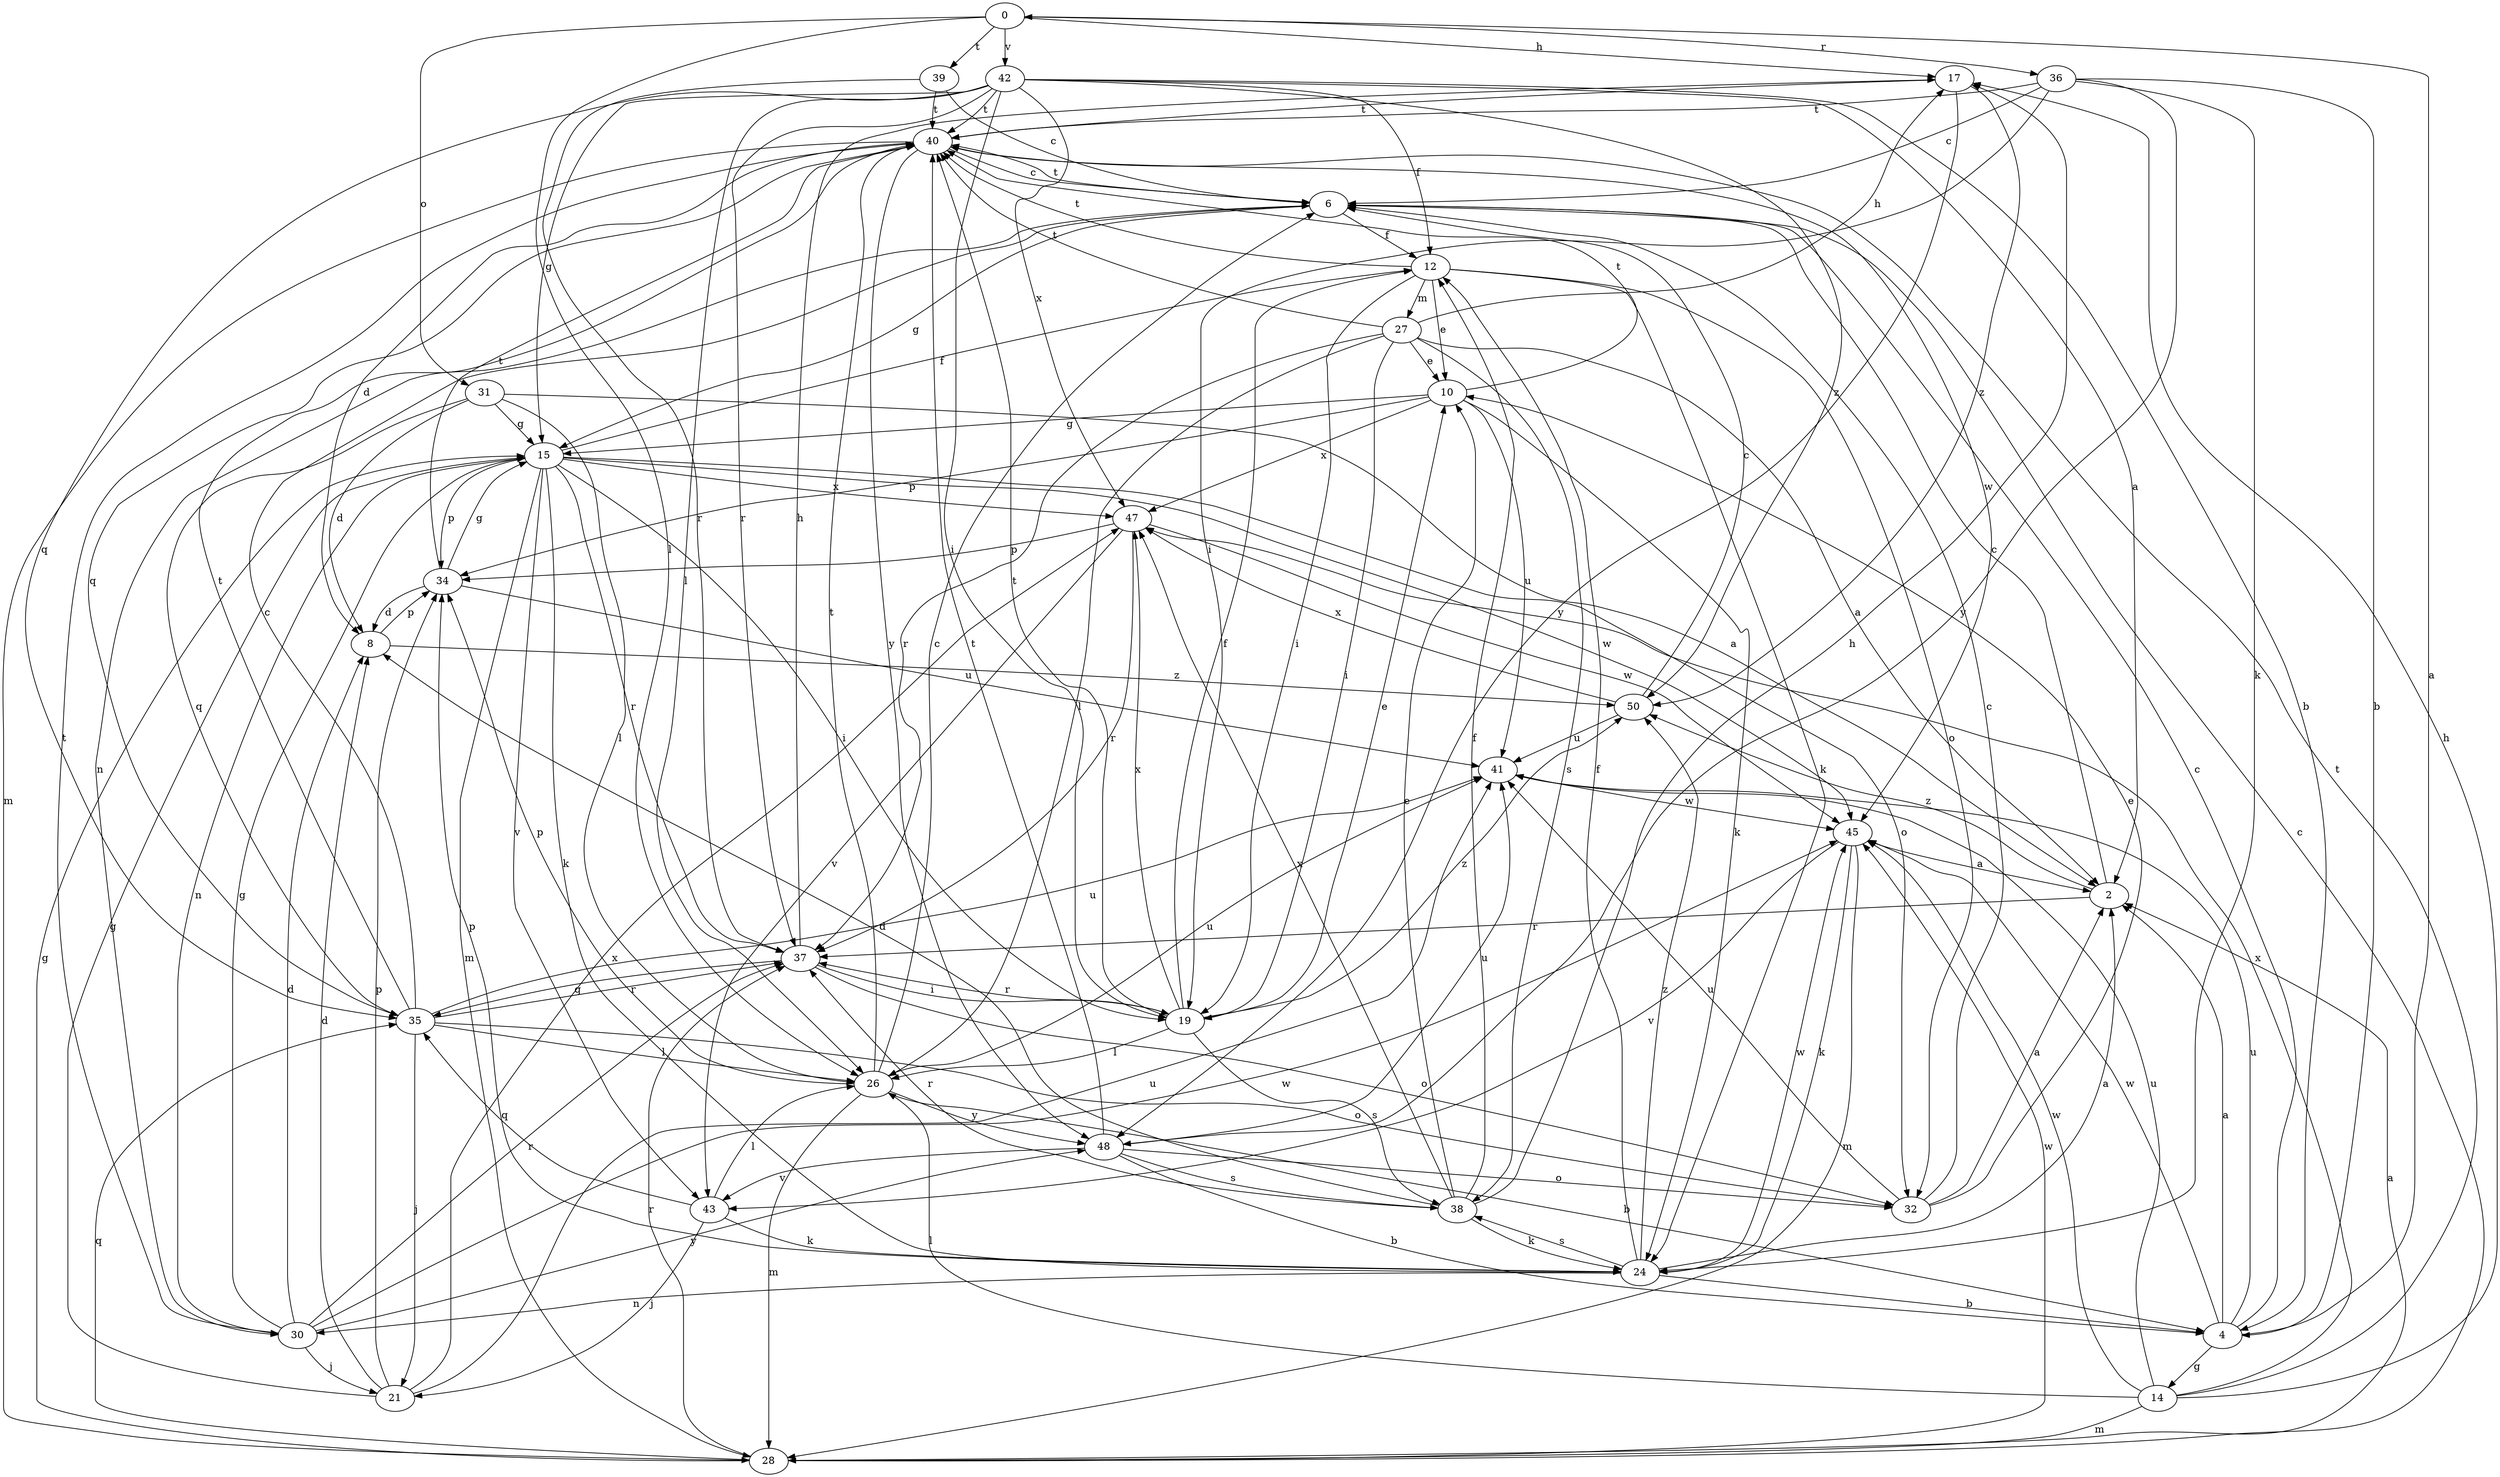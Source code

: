 strict digraph  {
0;
2;
4;
6;
8;
10;
12;
14;
15;
17;
19;
21;
24;
26;
27;
28;
30;
31;
32;
34;
35;
36;
37;
38;
39;
40;
41;
42;
43;
45;
47;
48;
50;
0 -> 17  [label=h];
0 -> 26  [label=l];
0 -> 31  [label=o];
0 -> 36  [label=r];
0 -> 39  [label=t];
0 -> 42  [label=v];
2 -> 6  [label=c];
2 -> 37  [label=r];
2 -> 50  [label=z];
4 -> 0  [label=a];
4 -> 2  [label=a];
4 -> 6  [label=c];
4 -> 14  [label=g];
4 -> 41  [label=u];
4 -> 45  [label=w];
6 -> 12  [label=f];
6 -> 15  [label=g];
6 -> 30  [label=n];
6 -> 40  [label=t];
8 -> 34  [label=p];
8 -> 50  [label=z];
10 -> 15  [label=g];
10 -> 24  [label=k];
10 -> 34  [label=p];
10 -> 40  [label=t];
10 -> 41  [label=u];
10 -> 47  [label=x];
12 -> 10  [label=e];
12 -> 19  [label=i];
12 -> 24  [label=k];
12 -> 27  [label=m];
12 -> 32  [label=o];
12 -> 40  [label=t];
14 -> 17  [label=h];
14 -> 26  [label=l];
14 -> 28  [label=m];
14 -> 40  [label=t];
14 -> 41  [label=u];
14 -> 45  [label=w];
14 -> 47  [label=x];
15 -> 12  [label=f];
15 -> 19  [label=i];
15 -> 24  [label=k];
15 -> 28  [label=m];
15 -> 30  [label=n];
15 -> 32  [label=o];
15 -> 34  [label=p];
15 -> 37  [label=r];
15 -> 43  [label=v];
15 -> 45  [label=w];
15 -> 47  [label=x];
17 -> 40  [label=t];
17 -> 48  [label=y];
17 -> 50  [label=z];
19 -> 10  [label=e];
19 -> 12  [label=f];
19 -> 26  [label=l];
19 -> 37  [label=r];
19 -> 38  [label=s];
19 -> 40  [label=t];
19 -> 47  [label=x];
19 -> 50  [label=z];
21 -> 8  [label=d];
21 -> 15  [label=g];
21 -> 34  [label=p];
21 -> 41  [label=u];
21 -> 47  [label=x];
24 -> 2  [label=a];
24 -> 4  [label=b];
24 -> 12  [label=f];
24 -> 30  [label=n];
24 -> 34  [label=p];
24 -> 38  [label=s];
24 -> 45  [label=w];
24 -> 50  [label=z];
26 -> 4  [label=b];
26 -> 6  [label=c];
26 -> 28  [label=m];
26 -> 34  [label=p];
26 -> 40  [label=t];
26 -> 41  [label=u];
26 -> 48  [label=y];
27 -> 2  [label=a];
27 -> 10  [label=e];
27 -> 17  [label=h];
27 -> 19  [label=i];
27 -> 26  [label=l];
27 -> 37  [label=r];
27 -> 38  [label=s];
27 -> 40  [label=t];
28 -> 2  [label=a];
28 -> 6  [label=c];
28 -> 15  [label=g];
28 -> 35  [label=q];
28 -> 37  [label=r];
28 -> 45  [label=w];
30 -> 8  [label=d];
30 -> 15  [label=g];
30 -> 21  [label=j];
30 -> 37  [label=r];
30 -> 40  [label=t];
30 -> 45  [label=w];
30 -> 48  [label=y];
31 -> 2  [label=a];
31 -> 8  [label=d];
31 -> 15  [label=g];
31 -> 26  [label=l];
31 -> 35  [label=q];
32 -> 2  [label=a];
32 -> 6  [label=c];
32 -> 10  [label=e];
32 -> 41  [label=u];
34 -> 8  [label=d];
34 -> 15  [label=g];
34 -> 40  [label=t];
34 -> 41  [label=u];
35 -> 6  [label=c];
35 -> 21  [label=j];
35 -> 26  [label=l];
35 -> 32  [label=o];
35 -> 37  [label=r];
35 -> 40  [label=t];
35 -> 41  [label=u];
36 -> 4  [label=b];
36 -> 6  [label=c];
36 -> 19  [label=i];
36 -> 24  [label=k];
36 -> 40  [label=t];
36 -> 48  [label=y];
37 -> 17  [label=h];
37 -> 19  [label=i];
37 -> 32  [label=o];
37 -> 35  [label=q];
38 -> 8  [label=d];
38 -> 10  [label=e];
38 -> 12  [label=f];
38 -> 17  [label=h];
38 -> 24  [label=k];
38 -> 37  [label=r];
38 -> 47  [label=x];
39 -> 6  [label=c];
39 -> 37  [label=r];
39 -> 40  [label=t];
40 -> 6  [label=c];
40 -> 8  [label=d];
40 -> 28  [label=m];
40 -> 35  [label=q];
40 -> 45  [label=w];
40 -> 48  [label=y];
41 -> 45  [label=w];
42 -> 2  [label=a];
42 -> 4  [label=b];
42 -> 12  [label=f];
42 -> 15  [label=g];
42 -> 19  [label=i];
42 -> 26  [label=l];
42 -> 35  [label=q];
42 -> 37  [label=r];
42 -> 40  [label=t];
42 -> 47  [label=x];
42 -> 50  [label=z];
43 -> 21  [label=j];
43 -> 24  [label=k];
43 -> 26  [label=l];
43 -> 35  [label=q];
45 -> 2  [label=a];
45 -> 24  [label=k];
45 -> 28  [label=m];
45 -> 43  [label=v];
47 -> 34  [label=p];
47 -> 37  [label=r];
47 -> 43  [label=v];
47 -> 45  [label=w];
48 -> 4  [label=b];
48 -> 32  [label=o];
48 -> 38  [label=s];
48 -> 40  [label=t];
48 -> 41  [label=u];
48 -> 43  [label=v];
50 -> 6  [label=c];
50 -> 41  [label=u];
50 -> 47  [label=x];
}
